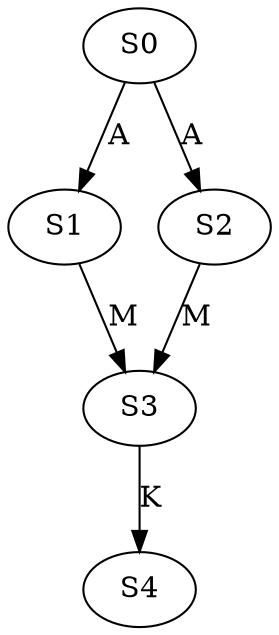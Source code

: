strict digraph  {
	S0 -> S1 [ label = A ];
	S0 -> S2 [ label = A ];
	S1 -> S3 [ label = M ];
	S2 -> S3 [ label = M ];
	S3 -> S4 [ label = K ];
}

